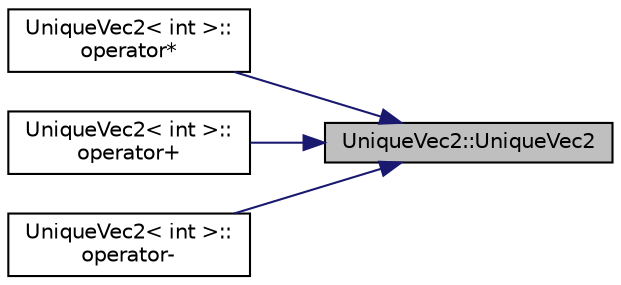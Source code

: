 digraph "UniqueVec2::UniqueVec2"
{
 // INTERACTIVE_SVG=YES
 // LATEX_PDF_SIZE
  edge [fontname="Helvetica",fontsize="10",labelfontname="Helvetica",labelfontsize="10"];
  node [fontname="Helvetica",fontsize="10",shape=record];
  rankdir="RL";
  Node1 [label="UniqueVec2::UniqueVec2",height=0.2,width=0.4,color="black", fillcolor="grey75", style="filled", fontcolor="black",tooltip=" "];
  Node1 -> Node2 [dir="back",color="midnightblue",fontsize="10",style="solid",fontname="Helvetica"];
  Node2 [label="UniqueVec2\< int \>::\loperator*",height=0.2,width=0.4,color="black", fillcolor="white", style="filled",URL="$d8/dc0/class_unique_vec2.html#a5b7371bd030e34770bd93cdfc6cbce10",tooltip=" "];
  Node1 -> Node3 [dir="back",color="midnightblue",fontsize="10",style="solid",fontname="Helvetica"];
  Node3 [label="UniqueVec2\< int \>::\loperator+",height=0.2,width=0.4,color="black", fillcolor="white", style="filled",URL="$d8/dc0/class_unique_vec2.html#a71380d98be2f55164b39152f6617cc27",tooltip=" "];
  Node1 -> Node4 [dir="back",color="midnightblue",fontsize="10",style="solid",fontname="Helvetica"];
  Node4 [label="UniqueVec2\< int \>::\loperator-",height=0.2,width=0.4,color="black", fillcolor="white", style="filled",URL="$d8/dc0/class_unique_vec2.html#ae89f3511620ff9d2ea0a8c3b3b682e78",tooltip=" "];
}
